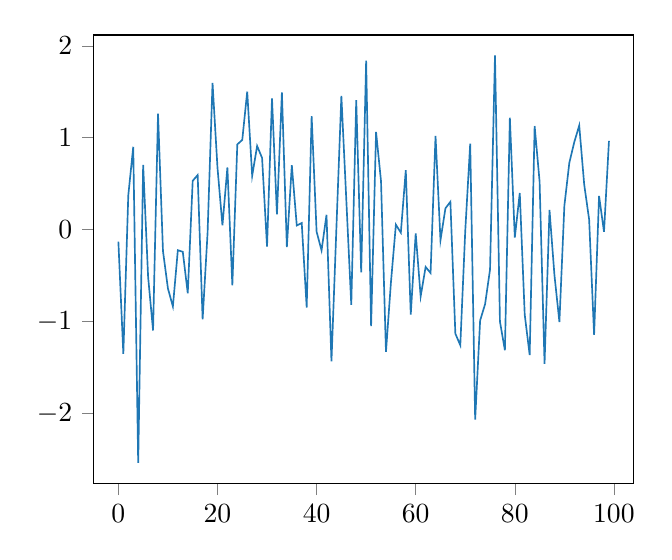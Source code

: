 % This file was created by matplotlib2tikz v0.6.17.
\begin{tikzpicture}

\definecolor{color0}{rgb}{0.122,0.467,0.706}

\begin{axis}[
xmin=-4.95, xmax=103.95,
ymin=-2.76, ymax=2.118,
tick align=outside,
tick pos=left,
x grid style={white!69.02!black},
y grid style={white!69.02!black}
]
\addplot [semithick, color0, forget plot]
table {%
0 -0.13
1 -1.352
2 0.373
3 0.901
4 -2.538
5 0.705
6 -0.514
7 -1.097
8 1.261
9 -0.233
10 -0.64
11 -0.836
12 -0.224
13 -0.242
14 -0.692
15 0.531
16 0.594
17 -0.976
18 -0.036
19 1.597
20 0.674
21 0.046
22 0.676
23 -0.605
24 0.927
25 0.976
26 1.502
27 0.587
28 0.91
29 0.78
30 -0.185
31 1.428
32 0.165
33 1.492
34 -0.189
35 0.701
36 0.045
37 0.072
38 -0.847
39 1.235
40 -0.022
41 -0.226
42 0.161
43 -1.434
44 0.022
45 1.454
46 0.32
47 -0.819
48 1.409
49 -0.466
50 1.838
51 -1.05
52 1.062
53 0.529
54 -1.33
55 -0.576
56 0.054
57 -0.033
58 0.647
59 -0.925
60 -0.041
61 -0.727
62 -0.406
63 -0.472
64 1.019
65 -0.115
66 0.232
67 0.303
68 -1.131
69 -1.258
70 -0.013
71 0.936
72 -2.068
73 -0.989
74 -0.811
75 -0.433
76 1.896
77 -1.001
78 -1.312
79 1.217
80 -0.087
81 0.398
82 -0.925
83 -1.365
84 1.127
85 0.524
86 -1.46
87 0.214
88 -0.496
89 -1.005
90 0.26
91 0.727
92 0.952
93 1.133
94 0.492
95 0.109
96 -1.146
97 0.367
98 -0.024
99 0.965
};
\end{axis}

\end{tikzpicture}